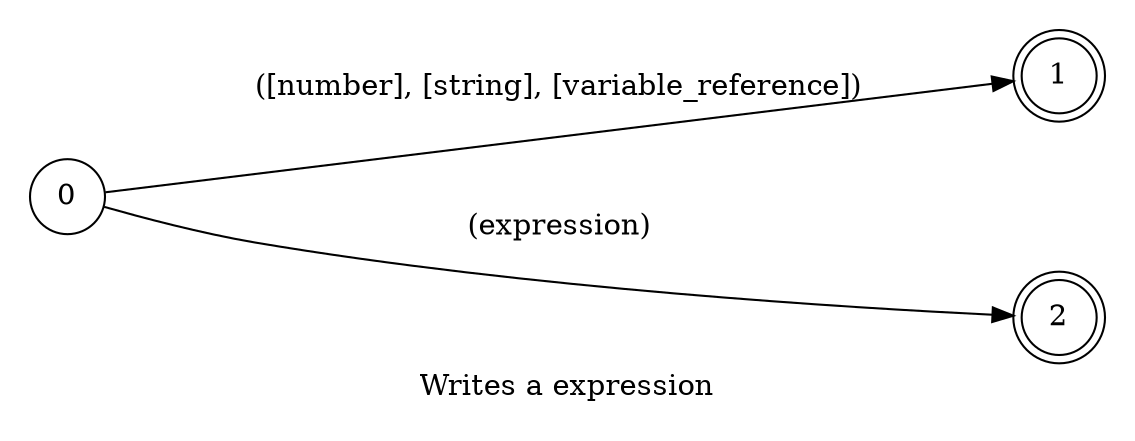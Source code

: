 digraph expressions {
    id="expressions";
    label="Writes a expression";
    lang="en-US";
    langName="English";
    pad="0.2";
    nodesep="1";
    ranksep="2";
    rankdir=LR;
    alias="true";
    node[shape=doublecircle]; 1 2;
    node[shape=circle];

    0 -> 1 [label="([number], [string], [variable_reference])", store=expression];
    0 -> 2 [label="(expression)", store=wildCard, normalizer="identity"];

    title="Writes a expression";
    desc="Writes a expression in the editor, this is meant to be used inside another automatas";
}